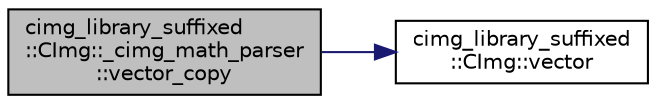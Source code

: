 digraph "cimg_library_suffixed::CImg::_cimg_math_parser::vector_copy"
{
  edge [fontname="Helvetica",fontsize="10",labelfontname="Helvetica",labelfontsize="10"];
  node [fontname="Helvetica",fontsize="10",shape=record];
  rankdir="LR";
  Node1313 [label="cimg_library_suffixed\l::CImg::_cimg_math_parser\l::vector_copy",height=0.2,width=0.4,color="black", fillcolor="grey75", style="filled", fontcolor="black"];
  Node1313 -> Node1314 [color="midnightblue",fontsize="10",style="solid",fontname="Helvetica"];
  Node1314 [label="cimg_library_suffixed\l::CImg::vector",height=0.2,width=0.4,color="black", fillcolor="white", style="filled",URL="$structcimg__library__suffixed_1_1_c_img.html#a6abe1f19a229cc0ac8fc60d1a0167057",tooltip="Unroll pixel values along axis y. "];
}
